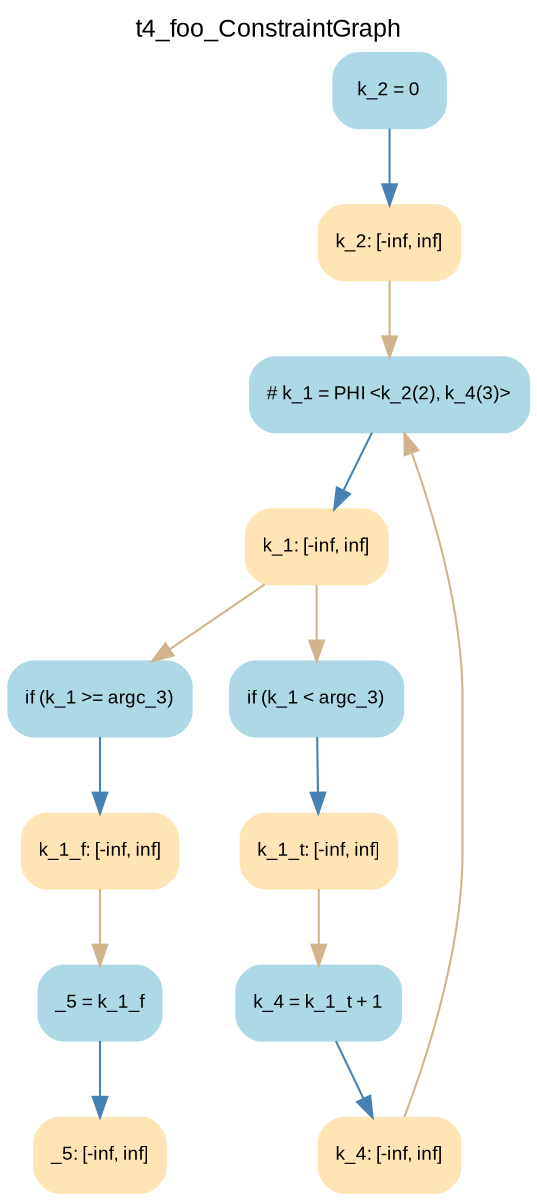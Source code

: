 digraph t4_foo_ConstraintGraph { 
	label=t4_foo_ConstraintGraph
	center=true
	labelloc=top
	fontname=Arial
	fontsize=12
	edge[fontname=Arial, fontsize=10]
	node[fontname=Arial, fontsize=9]

		Node_0 -> Node_1 [color=steelblue]
		Node_2 -> Node_3 [color=steelblue]
		Node_4 -> Node_5 [color=steelblue]
		Node_6 -> Node_7 [color=steelblue]
		Node_8 -> Node_9 [color=steelblue]
		Node_10 -> Node_11 [color=steelblue]
		Node_5 -> Node_0 [color=tan]
		Node_11 -> Node_6 [color=tan]
		Node_7 -> Node_0 [color=tan]
		Node_3 -> Node_8 [color=tan]
		Node_1 -> Node_2 [color=tan]
		Node_1 -> Node_10 [color=tan]

	Node_0 [fillcolor=lightblue, color=lightblue, shape=Mrecord, style=filled, label="{ # k_1 = PHI \<k_2(2), k_4(3)\> }"]
	Node_2 [fillcolor=lightblue, color=lightblue, shape=Mrecord, style=filled, label="{ if (k_1 \>= argc_3) }"]
	Node_4 [fillcolor=lightblue, color=lightblue, shape=Mrecord, style=filled, label="{ k_2 = 0 }"]
	Node_6 [fillcolor=lightblue, color=lightblue, shape=Mrecord, style=filled, label="{ k_4 = k_1_t + 1 }"]
	Node_8 [fillcolor=lightblue, color=lightblue, shape=Mrecord, style=filled, label="{ _5 = k_1_f }"]
	Node_10 [fillcolor=lightblue, color=lightblue, shape=Mrecord, style=filled, label="{ if (k_1 \< argc_3) }"]
	Node_5 [fillcolor=moccasin, color=moccasin, shape=Mrecord, style=filled, label="{ k_2: \[-inf, inf\] }"]
	Node_11 [fillcolor=moccasin, color=moccasin, shape=Mrecord, style=filled, label="{ k_1_t: \[-inf, inf\] }"]
	Node_7 [fillcolor=moccasin, color=moccasin, shape=Mrecord, style=filled, label="{ k_4: \[-inf, inf\] }"]
	Node_9 [fillcolor=moccasin, color=moccasin, shape=Mrecord, style=filled, label="{ _5: \[-inf, inf\] }"]
	Node_3 [fillcolor=moccasin, color=moccasin, shape=Mrecord, style=filled, label="{ k_1_f: \[-inf, inf\] }"]
	Node_1 [fillcolor=moccasin, color=moccasin, shape=Mrecord, style=filled, label="{ k_1: \[-inf, inf\] }"]
}
